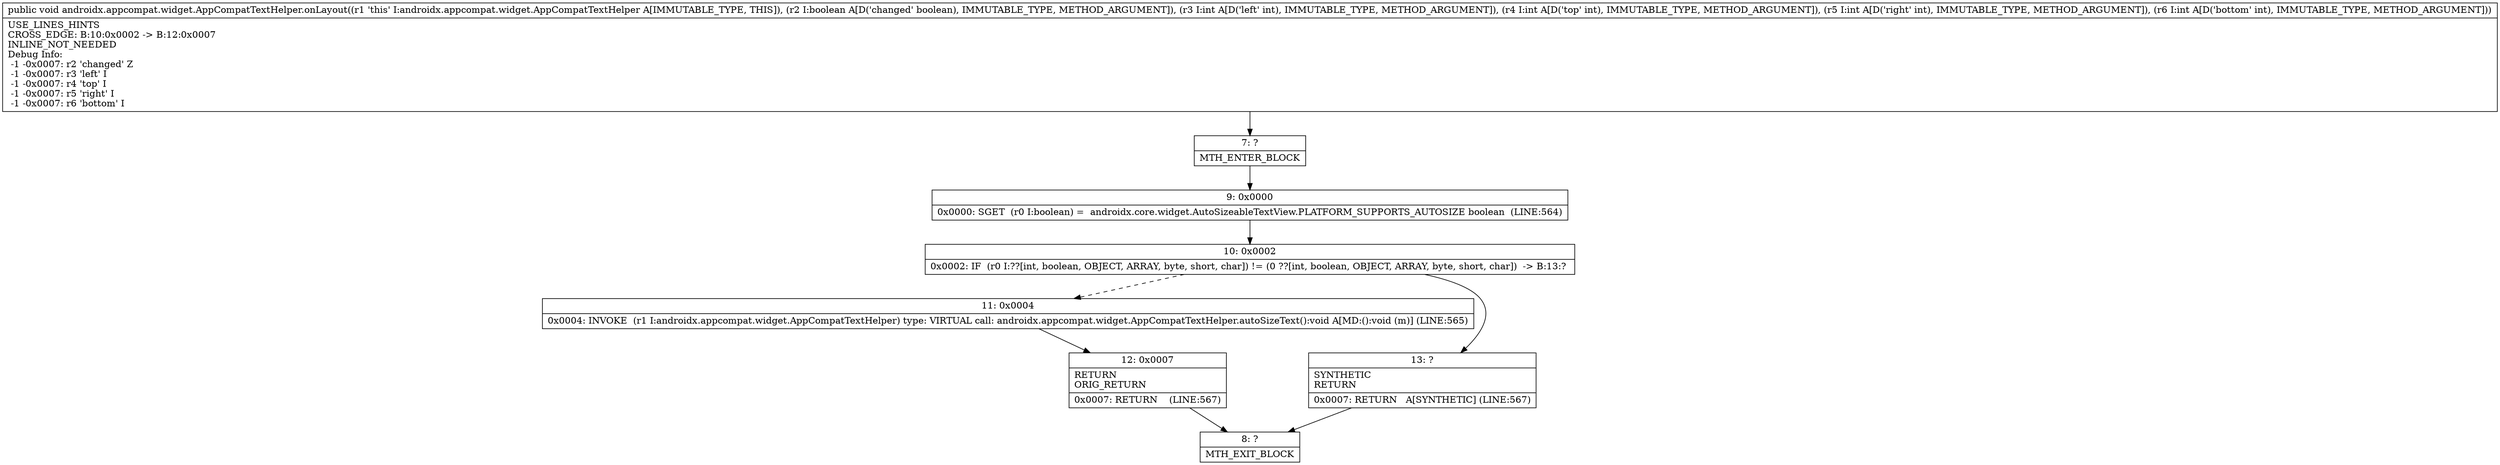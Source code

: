 digraph "CFG forandroidx.appcompat.widget.AppCompatTextHelper.onLayout(ZIIII)V" {
Node_7 [shape=record,label="{7\:\ ?|MTH_ENTER_BLOCK\l}"];
Node_9 [shape=record,label="{9\:\ 0x0000|0x0000: SGET  (r0 I:boolean) =  androidx.core.widget.AutoSizeableTextView.PLATFORM_SUPPORTS_AUTOSIZE boolean  (LINE:564)\l}"];
Node_10 [shape=record,label="{10\:\ 0x0002|0x0002: IF  (r0 I:??[int, boolean, OBJECT, ARRAY, byte, short, char]) != (0 ??[int, boolean, OBJECT, ARRAY, byte, short, char])  \-\> B:13:? \l}"];
Node_11 [shape=record,label="{11\:\ 0x0004|0x0004: INVOKE  (r1 I:androidx.appcompat.widget.AppCompatTextHelper) type: VIRTUAL call: androidx.appcompat.widget.AppCompatTextHelper.autoSizeText():void A[MD:():void (m)] (LINE:565)\l}"];
Node_12 [shape=record,label="{12\:\ 0x0007|RETURN\lORIG_RETURN\l|0x0007: RETURN    (LINE:567)\l}"];
Node_8 [shape=record,label="{8\:\ ?|MTH_EXIT_BLOCK\l}"];
Node_13 [shape=record,label="{13\:\ ?|SYNTHETIC\lRETURN\l|0x0007: RETURN   A[SYNTHETIC] (LINE:567)\l}"];
MethodNode[shape=record,label="{public void androidx.appcompat.widget.AppCompatTextHelper.onLayout((r1 'this' I:androidx.appcompat.widget.AppCompatTextHelper A[IMMUTABLE_TYPE, THIS]), (r2 I:boolean A[D('changed' boolean), IMMUTABLE_TYPE, METHOD_ARGUMENT]), (r3 I:int A[D('left' int), IMMUTABLE_TYPE, METHOD_ARGUMENT]), (r4 I:int A[D('top' int), IMMUTABLE_TYPE, METHOD_ARGUMENT]), (r5 I:int A[D('right' int), IMMUTABLE_TYPE, METHOD_ARGUMENT]), (r6 I:int A[D('bottom' int), IMMUTABLE_TYPE, METHOD_ARGUMENT]))  | USE_LINES_HINTS\lCROSS_EDGE: B:10:0x0002 \-\> B:12:0x0007\lINLINE_NOT_NEEDED\lDebug Info:\l  \-1 \-0x0007: r2 'changed' Z\l  \-1 \-0x0007: r3 'left' I\l  \-1 \-0x0007: r4 'top' I\l  \-1 \-0x0007: r5 'right' I\l  \-1 \-0x0007: r6 'bottom' I\l}"];
MethodNode -> Node_7;Node_7 -> Node_9;
Node_9 -> Node_10;
Node_10 -> Node_11[style=dashed];
Node_10 -> Node_13;
Node_11 -> Node_12;
Node_12 -> Node_8;
Node_13 -> Node_8;
}

